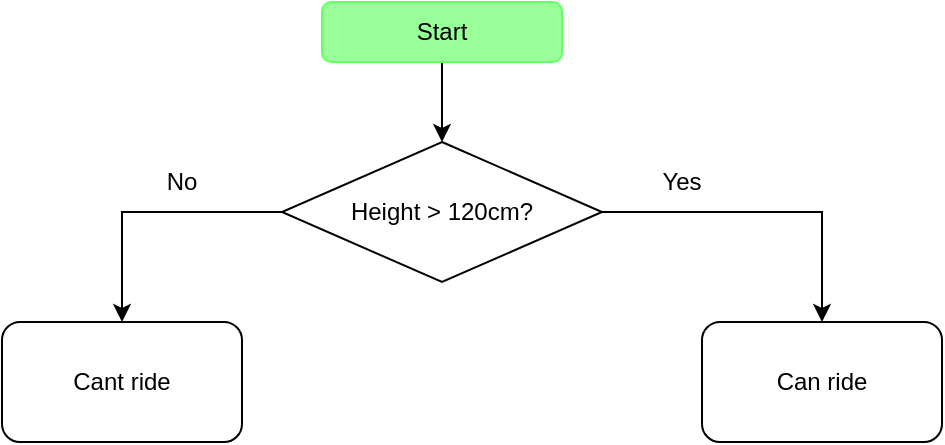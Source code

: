 <mxfile version="15.2.5" type="device"><diagram id="7hNmskec_v2e8M7ij4_a" name="Page-1"><mxGraphModel dx="1086" dy="806" grid="1" gridSize="10" guides="1" tooltips="1" connect="1" arrows="1" fold="1" page="1" pageScale="1" pageWidth="827" pageHeight="1169" math="0" shadow="0"><root><mxCell id="0"/><mxCell id="1" parent="0"/><mxCell id="ToWhCWnd1xni6QPFGcaL-4" value="" style="edgeStyle=orthogonalEdgeStyle;rounded=0;orthogonalLoop=1;jettySize=auto;html=1;" edge="1" parent="1" source="ToWhCWnd1xni6QPFGcaL-1" target="ToWhCWnd1xni6QPFGcaL-3"><mxGeometry relative="1" as="geometry"/></mxCell><mxCell id="ToWhCWnd1xni6QPFGcaL-1" value="Start" style="rounded=1;whiteSpace=wrap;html=1;fillColor=#99FF99;strokeColor=#66FF66;" vertex="1" parent="1"><mxGeometry x="380" y="30" width="120" height="30" as="geometry"/></mxCell><mxCell id="ToWhCWnd1xni6QPFGcaL-2" style="edgeStyle=orthogonalEdgeStyle;rounded=0;orthogonalLoop=1;jettySize=auto;html=1;exitX=0.5;exitY=1;exitDx=0;exitDy=0;" edge="1" parent="1" source="ToWhCWnd1xni6QPFGcaL-1" target="ToWhCWnd1xni6QPFGcaL-1"><mxGeometry relative="1" as="geometry"/></mxCell><mxCell id="ToWhCWnd1xni6QPFGcaL-6" style="edgeStyle=orthogonalEdgeStyle;rounded=0;orthogonalLoop=1;jettySize=auto;html=1;" edge="1" parent="1" source="ToWhCWnd1xni6QPFGcaL-3" target="ToWhCWnd1xni6QPFGcaL-5"><mxGeometry relative="1" as="geometry"/></mxCell><mxCell id="ToWhCWnd1xni6QPFGcaL-8" style="edgeStyle=orthogonalEdgeStyle;rounded=0;orthogonalLoop=1;jettySize=auto;html=1;exitX=1;exitY=0.5;exitDx=0;exitDy=0;" edge="1" parent="1" source="ToWhCWnd1xni6QPFGcaL-3" target="ToWhCWnd1xni6QPFGcaL-7"><mxGeometry relative="1" as="geometry"/></mxCell><mxCell id="ToWhCWnd1xni6QPFGcaL-3" value="Height &amp;gt; 120cm?" style="rhombus;whiteSpace=wrap;html=1;strokeColor=#000000;fillColor=#FFFFFF;" vertex="1" parent="1"><mxGeometry x="360" y="100" width="160" height="70" as="geometry"/></mxCell><mxCell id="ToWhCWnd1xni6QPFGcaL-5" value="Cant ride" style="rounded=1;whiteSpace=wrap;html=1;strokeColor=#000000;fillColor=#FFFFFF;" vertex="1" parent="1"><mxGeometry x="220" y="190" width="120" height="60" as="geometry"/></mxCell><mxCell id="ToWhCWnd1xni6QPFGcaL-7" value="Can ride" style="rounded=1;whiteSpace=wrap;html=1;strokeColor=#000000;fillColor=#FFFFFF;" vertex="1" parent="1"><mxGeometry x="570" y="190" width="120" height="60" as="geometry"/></mxCell><mxCell id="ToWhCWnd1xni6QPFGcaL-9" value="No" style="text;html=1;strokeColor=none;fillColor=none;align=center;verticalAlign=middle;whiteSpace=wrap;rounded=0;" vertex="1" parent="1"><mxGeometry x="290" y="110" width="40" height="20" as="geometry"/></mxCell><mxCell id="ToWhCWnd1xni6QPFGcaL-13" value="Yes" style="text;html=1;strokeColor=none;fillColor=none;align=center;verticalAlign=middle;whiteSpace=wrap;rounded=0;" vertex="1" parent="1"><mxGeometry x="540" y="110" width="40" height="20" as="geometry"/></mxCell></root></mxGraphModel></diagram></mxfile>